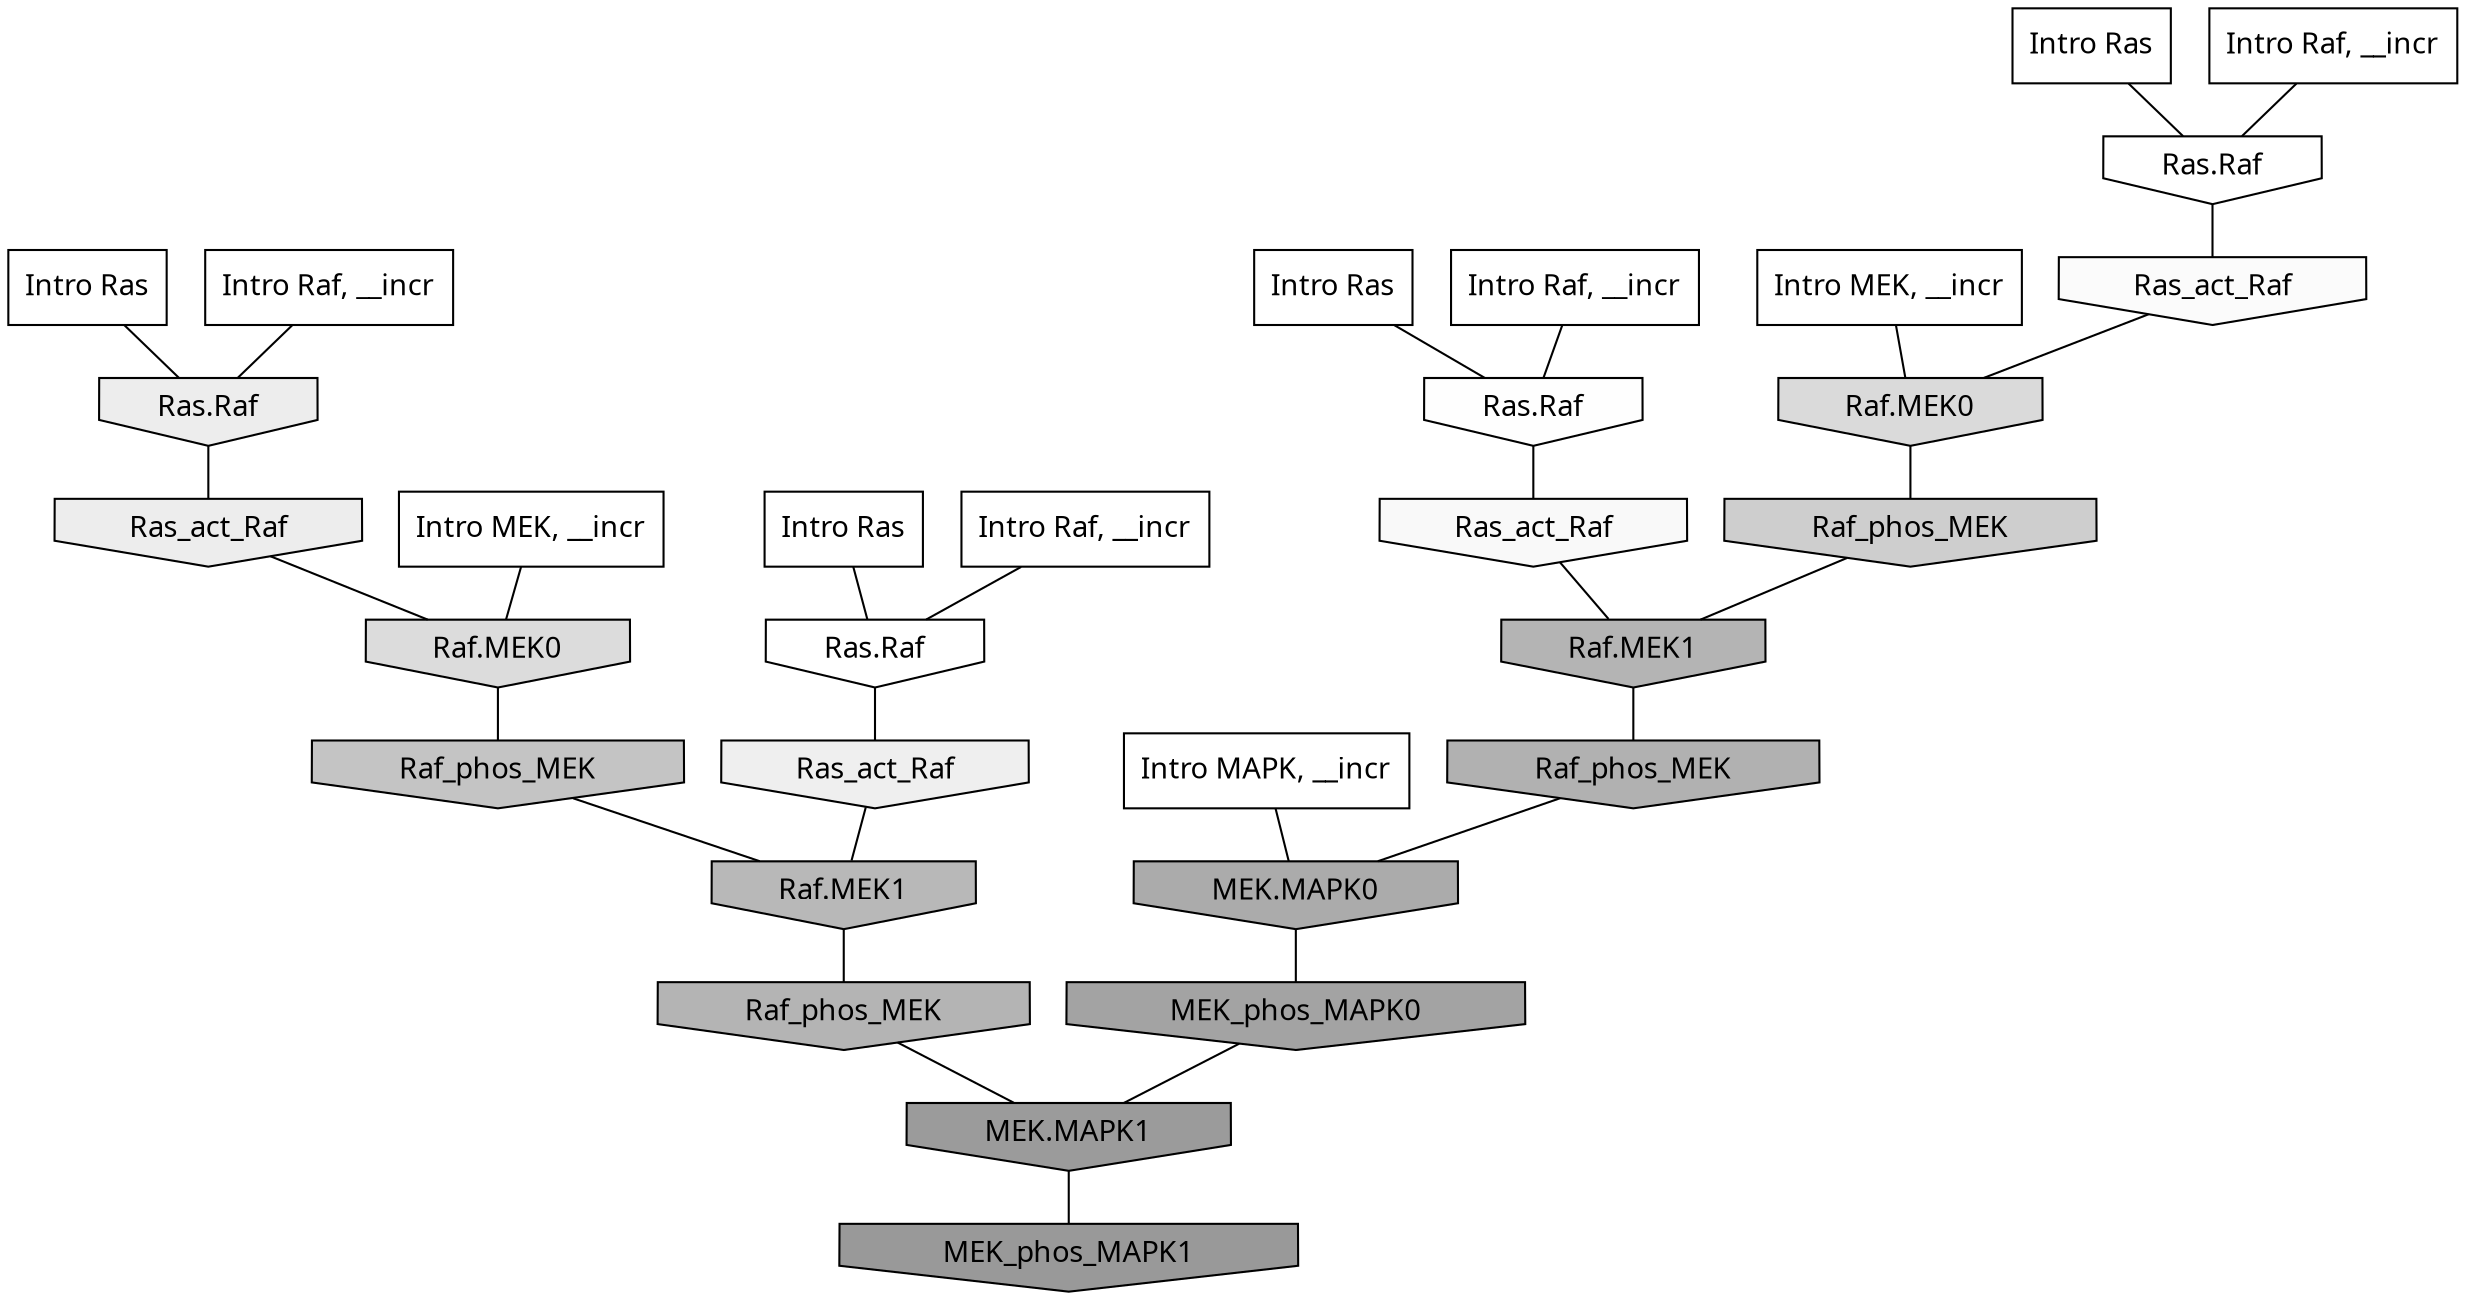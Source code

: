 digraph G{
  rankdir="TB";
  ranksep=0.30;
  node [fontname="CMU Serif"];
  edge [fontname="CMU Serif"];
  
  3 [label="Intro Ras", shape=rectangle, style=filled, fillcolor="0.000 0.000 1.000"]
  
  13 [label="Intro Ras", shape=rectangle, style=filled, fillcolor="0.000 0.000 1.000"]
  
  19 [label="Intro Ras", shape=rectangle, style=filled, fillcolor="0.000 0.000 1.000"]
  
  80 [label="Intro Ras", shape=rectangle, style=filled, fillcolor="0.000 0.000 1.000"]
  
  112 [label="Intro Raf, __incr", shape=rectangle, style=filled, fillcolor="0.000 0.000 1.000"]
  
  161 [label="Intro Raf, __incr", shape=rectangle, style=filled, fillcolor="0.000 0.000 1.000"]
  
  298 [label="Intro Raf, __incr", shape=rectangle, style=filled, fillcolor="0.000 0.000 1.000"]
  
  722 [label="Intro Raf, __incr", shape=rectangle, style=filled, fillcolor="0.000 0.000 1.000"]
  
  1192 [label="Intro MEK, __incr", shape=rectangle, style=filled, fillcolor="0.000 0.000 1.000"]
  
  1347 [label="Intro MEK, __incr", shape=rectangle, style=filled, fillcolor="0.000 0.000 1.000"]
  
  2211 [label="Intro MAPK, __incr", shape=rectangle, style=filled, fillcolor="0.000 0.000 1.000"]
  
  3250 [label="Ras.Raf", shape=invhouse, style=filled, fillcolor="0.000 0.000 1.000"]
  
  3262 [label="Ras.Raf", shape=invhouse, style=filled, fillcolor="0.000 0.000 1.000"]
  
  3334 [label="Ras.Raf", shape=invhouse, style=filled, fillcolor="0.000 0.000 0.996"]
  
  3416 [label="Ras_act_Raf", shape=invhouse, style=filled, fillcolor="0.000 0.000 0.984"]
  
  3468 [label="Ras_act_Raf", shape=invhouse, style=filled, fillcolor="0.000 0.000 0.974"]
  
  3809 [label="Ras_act_Raf", shape=invhouse, style=filled, fillcolor="0.000 0.000 0.936"]
  
  3946 [label="Ras.Raf", shape=invhouse, style=filled, fillcolor="0.000 0.000 0.927"]
  
  3976 [label="Ras_act_Raf", shape=invhouse, style=filled, fillcolor="0.000 0.000 0.926"]
  
  4958 [label="Raf.MEK0", shape=invhouse, style=filled, fillcolor="0.000 0.000 0.861"]
  
  5080 [label="Raf.MEK0", shape=invhouse, style=filled, fillcolor="0.000 0.000 0.852"]
  
  5871 [label="Raf_phos_MEK", shape=invhouse, style=filled, fillcolor="0.000 0.000 0.807"]
  
  6732 [label="Raf_phos_MEK", shape=invhouse, style=filled, fillcolor="0.000 0.000 0.768"]
  
  8156 [label="Raf.MEK1", shape=invhouse, style=filled, fillcolor="0.000 0.000 0.722"]
  
  8605 [label="Raf_phos_MEK", shape=invhouse, style=filled, fillcolor="0.000 0.000 0.707"]
  
  8684 [label="Raf.MEK1", shape=invhouse, style=filled, fillcolor="0.000 0.000 0.705"]
  
  9116 [label="Raf_phos_MEK", shape=invhouse, style=filled, fillcolor="0.000 0.000 0.692"]
  
  10080 [label="MEK.MAPK0", shape=invhouse, style=filled, fillcolor="0.000 0.000 0.670"]
  
  11584 [label="MEK_phos_MAPK0", shape=invhouse, style=filled, fillcolor="0.000 0.000 0.640"]
  
  13525 [label="MEK.MAPK1", shape=invhouse, style=filled, fillcolor="0.000 0.000 0.607"]
  
  13983 [label="MEK_phos_MAPK1", shape=invhouse, style=filled, fillcolor="0.000 0.000 0.600"]
  
  
  13525 -> 13983 [dir=none, color="0.000 0.000 0.000"] 
  11584 -> 13525 [dir=none, color="0.000 0.000 0.000"] 
  10080 -> 11584 [dir=none, color="0.000 0.000 0.000"] 
  9116 -> 10080 [dir=none, color="0.000 0.000 0.000"] 
  8684 -> 9116 [dir=none, color="0.000 0.000 0.000"] 
  8605 -> 13525 [dir=none, color="0.000 0.000 0.000"] 
  8156 -> 8605 [dir=none, color="0.000 0.000 0.000"] 
  6732 -> 8156 [dir=none, color="0.000 0.000 0.000"] 
  5871 -> 8684 [dir=none, color="0.000 0.000 0.000"] 
  5080 -> 5871 [dir=none, color="0.000 0.000 0.000"] 
  4958 -> 6732 [dir=none, color="0.000 0.000 0.000"] 
  3976 -> 4958 [dir=none, color="0.000 0.000 0.000"] 
  3946 -> 3976 [dir=none, color="0.000 0.000 0.000"] 
  3809 -> 8156 [dir=none, color="0.000 0.000 0.000"] 
  3468 -> 8684 [dir=none, color="0.000 0.000 0.000"] 
  3416 -> 5080 [dir=none, color="0.000 0.000 0.000"] 
  3334 -> 3468 [dir=none, color="0.000 0.000 0.000"] 
  3262 -> 3416 [dir=none, color="0.000 0.000 0.000"] 
  3250 -> 3809 [dir=none, color="0.000 0.000 0.000"] 
  2211 -> 10080 [dir=none, color="0.000 0.000 0.000"] 
  1347 -> 4958 [dir=none, color="0.000 0.000 0.000"] 
  1192 -> 5080 [dir=none, color="0.000 0.000 0.000"] 
  722 -> 3946 [dir=none, color="0.000 0.000 0.000"] 
  298 -> 3334 [dir=none, color="0.000 0.000 0.000"] 
  161 -> 3250 [dir=none, color="0.000 0.000 0.000"] 
  112 -> 3262 [dir=none, color="0.000 0.000 0.000"] 
  80 -> 3250 [dir=none, color="0.000 0.000 0.000"] 
  19 -> 3262 [dir=none, color="0.000 0.000 0.000"] 
  13 -> 3334 [dir=none, color="0.000 0.000 0.000"] 
  3 -> 3946 [dir=none, color="0.000 0.000 0.000"] 
  
  }
